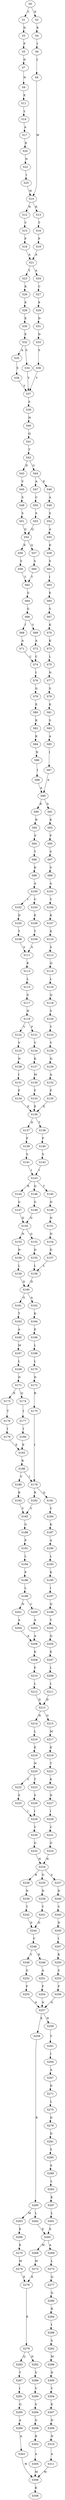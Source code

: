 strict digraph  {
	S0 -> S1 [ label = C ];
	S0 -> S2 [ label = N ];
	S1 -> S3 [ label = D ];
	S2 -> S4 [ label = K ];
	S3 -> S5 [ label = P ];
	S4 -> S6 [ label = I ];
	S5 -> S7 [ label = D ];
	S6 -> S8 [ label = I ];
	S7 -> S9 [ label = N ];
	S8 -> S10 [ label = W ];
	S9 -> S11 [ label = E ];
	S10 -> S12 [ label = N ];
	S10 -> S13 [ label = K ];
	S11 -> S14 [ label = L ];
	S12 -> S15 [ label = V ];
	S13 -> S16 [ label = T ];
	S14 -> S17 [ label = A ];
	S15 -> S18 [ label = F ];
	S16 -> S19 [ label = F ];
	S17 -> S20 [ label = K ];
	S18 -> S21 [ label = A ];
	S19 -> S21 [ label = A ];
	S20 -> S22 [ label = N ];
	S21 -> S23 [ label = Y ];
	S21 -> S24 [ label = A ];
	S22 -> S25 [ label = I ];
	S23 -> S26 [ label = K ];
	S24 -> S27 [ label = C ];
	S25 -> S10 [ label = W ];
	S26 -> S28 [ label = E ];
	S27 -> S29 [ label = E ];
	S28 -> S30 [ label = E ];
	S29 -> S31 [ label = D ];
	S30 -> S32 [ label = E ];
	S31 -> S33 [ label = D ];
	S32 -> S34 [ label = S ];
	S32 -> S35 [ label = A ];
	S33 -> S36 [ label = S ];
	S34 -> S37 [ label = Y ];
	S35 -> S38 [ label = S ];
	S36 -> S37 [ label = Y ];
	S37 -> S39 [ label = S ];
	S38 -> S37 [ label = Y ];
	S39 -> S40 [ label = H ];
	S40 -> S41 [ label = Q ];
	S41 -> S42 [ label = T ];
	S42 -> S43 [ label = D ];
	S42 -> S44 [ label = G ];
	S43 -> S45 [ label = V ];
	S44 -> S46 [ label = E ];
	S44 -> S47 [ label = A ];
	S45 -> S48 [ label = S ];
	S46 -> S49 [ label = A ];
	S47 -> S50 [ label = C ];
	S48 -> S51 [ label = S ];
	S49 -> S52 [ label = S ];
	S50 -> S53 [ label = S ];
	S51 -> S54 [ label = Q ];
	S52 -> S55 [ label = A ];
	S53 -> S54 [ label = Q ];
	S54 -> S56 [ label = E ];
	S54 -> S57 [ label = Q ];
	S55 -> S58 [ label = K ];
	S56 -> S59 [ label = S ];
	S57 -> S60 [ label = S ];
	S58 -> S61 [ label = S ];
	S59 -> S62 [ label = T ];
	S60 -> S62 [ label = T ];
	S61 -> S63 [ label = I ];
	S62 -> S64 [ label = G ];
	S63 -> S65 [ label = E ];
	S64 -> S66 [ label = G ];
	S65 -> S67 [ label = S ];
	S66 -> S68 [ label = I ];
	S66 -> S69 [ label = V ];
	S67 -> S70 [ label = K ];
	S68 -> S71 [ label = A ];
	S69 -> S72 [ label = A ];
	S70 -> S73 [ label = K ];
	S71 -> S74 [ label = C ];
	S72 -> S74 [ label = C ];
	S73 -> S75 [ label = L ];
	S74 -> S76 [ label = I ];
	S75 -> S77 [ label = N ];
	S76 -> S78 [ label = G ];
	S77 -> S79 [ label = S ];
	S78 -> S80 [ label = E ];
	S79 -> S81 [ label = K ];
	S80 -> S82 [ label = K ];
	S81 -> S83 [ label = S ];
	S82 -> S84 [ label = K ];
	S83 -> S85 [ label = A ];
	S84 -> S86 [ label = N ];
	S85 -> S87 [ label = I ];
	S86 -> S88 [ label = I ];
	S87 -> S89 [ label = A ];
	S88 -> S89 [ label = A ];
	S89 -> S90 [ label = K ];
	S89 -> S91 [ label = S ];
	S90 -> S92 [ label = R ];
	S91 -> S93 [ label = K ];
	S92 -> S94 [ label = F ];
	S93 -> S95 [ label = F ];
	S94 -> S96 [ label = T ];
	S95 -> S97 [ label = S ];
	S96 -> S98 [ label = K ];
	S97 -> S99 [ label = S ];
	S98 -> S100 [ label = A ];
	S99 -> S101 [ label = A ];
	S100 -> S102 [ label = I ];
	S100 -> S103 [ label = V ];
	S101 -> S104 [ label = Y ];
	S102 -> S105 [ label = D ];
	S103 -> S106 [ label = E ];
	S104 -> S107 [ label = K ];
	S105 -> S108 [ label = T ];
	S106 -> S109 [ label = T ];
	S107 -> S110 [ label = E ];
	S108 -> S111 [ label = S ];
	S109 -> S111 [ label = S ];
	S110 -> S112 [ label = S ];
	S111 -> S113 [ label = K ];
	S112 -> S114 [ label = Q ];
	S113 -> S115 [ label = L ];
	S114 -> S116 [ label = L ];
	S115 -> S117 [ label = G ];
	S116 -> S118 [ label = Q ];
	S117 -> S119 [ label = H ];
	S118 -> S120 [ label = S ];
	S119 -> S121 [ label = F ];
	S119 -> S122 [ label = V ];
	S120 -> S123 [ label = Y ];
	S121 -> S124 [ label = V ];
	S122 -> S125 [ label = V ];
	S123 -> S126 [ label = V ];
	S124 -> S127 [ label = K ];
	S125 -> S128 [ label = N ];
	S126 -> S129 [ label = Q ];
	S127 -> S130 [ label = M ];
	S128 -> S131 [ label = I ];
	S129 -> S132 [ label = A ];
	S130 -> S133 [ label = F ];
	S131 -> S134 [ label = F ];
	S132 -> S135 [ label = F ];
	S133 -> S136 [ label = E ];
	S134 -> S136 [ label = E ];
	S135 -> S136 [ label = E ];
	S136 -> S137 [ label = D ];
	S136 -> S138 [ label = T ];
	S137 -> S139 [ label = F ];
	S138 -> S140 [ label = P ];
	S139 -> S141 [ label = S ];
	S140 -> S142 [ label = S ];
	S141 -> S143 [ label = I ];
	S142 -> S143 [ label = I ];
	S143 -> S144 [ label = R ];
	S143 -> S145 [ label = T ];
	S143 -> S146 [ label = Q ];
	S144 -> S147 [ label = G ];
	S145 -> S148 [ label = N ];
	S146 -> S149 [ label = G ];
	S147 -> S150 [ label = D ];
	S148 -> S151 [ label = N ];
	S149 -> S150 [ label = D ];
	S150 -> S152 [ label = Q ];
	S150 -> S153 [ label = N ];
	S151 -> S154 [ label = N ];
	S152 -> S155 [ label = D ];
	S153 -> S156 [ label = N ];
	S154 -> S157 [ label = D ];
	S155 -> S158 [ label = L ];
	S156 -> S159 [ label = L ];
	S157 -> S158 [ label = L ];
	S158 -> S160 [ label = D ];
	S159 -> S160 [ label = D ];
	S160 -> S161 [ label = G ];
	S160 -> S162 [ label = A ];
	S161 -> S163 [ label = T ];
	S162 -> S164 [ label = K ];
	S163 -> S165 [ label = A ];
	S164 -> S166 [ label = E ];
	S165 -> S167 [ label = M ];
	S166 -> S168 [ label = L ];
	S167 -> S169 [ label = L ];
	S168 -> S170 [ label = L ];
	S169 -> S171 [ label = N ];
	S170 -> S172 [ label = D ];
	S171 -> S173 [ label = E ];
	S171 -> S174 [ label = Q ];
	S172 -> S175 [ label = R ];
	S173 -> S176 [ label = T ];
	S174 -> S177 [ label = I ];
	S175 -> S178 [ label = I ];
	S176 -> S179 [ label = I ];
	S177 -> S180 [ label = I ];
	S178 -> S181 [ label = Q ];
	S178 -> S182 [ label = R ];
	S179 -> S183 [ label = E ];
	S180 -> S183 [ label = E ];
	S181 -> S184 [ label = Y ];
	S182 -> S185 [ label = Y ];
	S183 -> S186 [ label = R ];
	S184 -> S187 [ label = K ];
	S185 -> S188 [ label = G ];
	S186 -> S189 [ label = V ];
	S186 -> S178 [ label = I ];
	S187 -> S190 [ label = A ];
	S188 -> S191 [ label = P ];
	S189 -> S192 [ label = R ];
	S190 -> S193 [ label = L ];
	S191 -> S194 [ label = L ];
	S192 -> S185 [ label = Y ];
	S193 -> S195 [ label = K ];
	S194 -> S196 [ label = P ];
	S195 -> S197 [ label = I ];
	S196 -> S198 [ label = L ];
	S197 -> S199 [ label = Q ];
	S198 -> S200 [ label = C ];
	S198 -> S201 [ label = N ];
	S199 -> S202 [ label = V ];
	S200 -> S203 [ label = A ];
	S201 -> S204 [ label = A ];
	S202 -> S205 [ label = Q ];
	S203 -> S206 [ label = A ];
	S204 -> S206 [ label = A ];
	S205 -> S207 [ label = E ];
	S206 -> S208 [ label = K ];
	S207 -> S209 [ label = L ];
	S208 -> S210 [ label = F ];
	S209 -> S211 [ label = L ];
	S210 -> S212 [ label = L ];
	S211 -> S213 [ label = D ];
	S212 -> S213 [ label = D ];
	S213 -> S214 [ label = N ];
	S213 -> S215 [ label = G ];
	S214 -> S216 [ label = L ];
	S215 -> S217 [ label = M ];
	S216 -> S218 [ label = E ];
	S217 -> S219 [ label = E ];
	S218 -> S220 [ label = N ];
	S219 -> S221 [ label = T ];
	S220 -> S222 [ label = C ];
	S220 -> S223 [ label = T ];
	S221 -> S224 [ label = K ];
	S222 -> S225 [ label = S ];
	S223 -> S226 [ label = S ];
	S224 -> S227 [ label = D ];
	S225 -> S228 [ label = I ];
	S226 -> S228 [ label = I ];
	S227 -> S229 [ label = I ];
	S228 -> S230 [ label = Y ];
	S229 -> S231 [ label = C ];
	S230 -> S232 [ label = G ];
	S231 -> S233 [ label = G ];
	S232 -> S234 [ label = N ];
	S233 -> S234 [ label = N ];
	S234 -> S235 [ label = G ];
	S234 -> S236 [ label = R ];
	S234 -> S237 [ label = S ];
	S235 -> S238 [ label = D ];
	S236 -> S239 [ label = N ];
	S237 -> S240 [ label = D ];
	S238 -> S241 [ label = T ];
	S239 -> S242 [ label = T ];
	S240 -> S243 [ label = V ];
	S241 -> S244 [ label = D ];
	S242 -> S244 [ label = D ];
	S243 -> S245 [ label = D ];
	S244 -> S246 [ label = V ];
	S245 -> S247 [ label = I ];
	S246 -> S248 [ label = K ];
	S246 -> S249 [ label = V ];
	S247 -> S250 [ label = K ];
	S248 -> S251 [ label = A ];
	S249 -> S252 [ label = G ];
	S250 -> S253 [ label = S ];
	S251 -> S254 [ label = F ];
	S252 -> S255 [ label = F ];
	S253 -> S256 [ label = F ];
	S254 -> S257 [ label = A ];
	S255 -> S257 [ label = A ];
	S256 -> S257 [ label = A ];
	S257 -> S258 [ label = E ];
	S257 -> S259 [ label = N ];
	S258 -> S260 [ label = R ];
	S259 -> S261 [ label = V ];
	S260 -> S262 [ label = L ];
	S260 -> S263 [ label = M ];
	S261 -> S264 [ label = I ];
	S262 -> S265 [ label = E ];
	S263 -> S266 [ label = E ];
	S264 -> S267 [ label = A ];
	S265 -> S268 [ label = M ];
	S265 -> S269 [ label = A ];
	S266 -> S270 [ label = E ];
	S267 -> S271 [ label = D ];
	S268 -> S272 [ label = M ];
	S269 -> S273 [ label = L ];
	S270 -> S274 [ label = M ];
	S271 -> S275 [ label = L ];
	S272 -> S276 [ label = E ];
	S273 -> S277 [ label = Q ];
	S274 -> S276 [ label = E ];
	S275 -> S278 [ label = D ];
	S276 -> S279 [ label = E ];
	S277 -> S280 [ label = Q ];
	S278 -> S281 [ label = D ];
	S279 -> S282 [ label = D ];
	S279 -> S283 [ label = Q ];
	S280 -> S284 [ label = R ];
	S281 -> S285 [ label = S ];
	S282 -> S286 [ label = S ];
	S283 -> S287 [ label = T ];
	S284 -> S288 [ label = I ];
	S285 -> S289 [ label = A ];
	S286 -> S290 [ label = V ];
	S287 -> S291 [ label = I ];
	S288 -> S292 [ label = S ];
	S289 -> S293 [ label = L ];
	S290 -> S294 [ label = S ];
	S291 -> S295 [ label = Q ];
	S292 -> S296 [ label = M ];
	S293 -> S297 [ label = K ];
	S294 -> S298 [ label = G ];
	S295 -> S299 [ label = A ];
	S296 -> S300 [ label = D ];
	S297 -> S301 [ label = L ];
	S298 -> S302 [ label = R ];
	S299 -> S303 [ label = A ];
	S300 -> S304 [ label = Y ];
	S301 -> S265 [ label = E ];
	S302 -> S305 [ label = A ];
	S303 -> S306 [ label = M ];
	S304 -> S307 [ label = E ];
	S305 -> S306 [ label = M ];
	S306 -> S308 [ label = K ];
	S307 -> S309 [ label = D ];
	S309 -> S310 [ label = N ];
	S310 -> S311 [ label = A ];
	S311 -> S306 [ label = M ];
}
